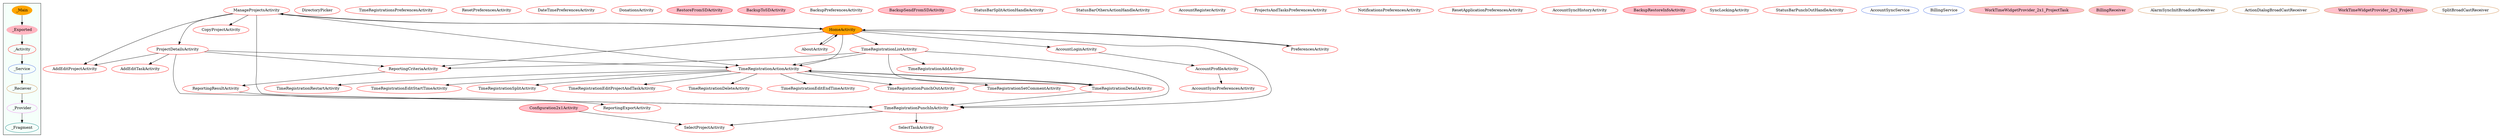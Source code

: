 digraph G {
subgraph cluster_legend{ 
bgcolor=mintcream;
_Activity[color = red];
_Service[color = royalblue];
_Provider[color = violet];
_Reciever[color = peru];
_Fragment[color = teal];
_Main[style=filled, fillcolor=orange, color = mintcream];
_Exported[style=filled, fillcolor=lightpink, color = mintcream];
_Main -> _Exported -> _Activity -> _Service -> _Reciever -> _Provider -> _Fragment; 
}
TimeRegistrationPunchInActivity[color = red];
ReportingResultActivity[color = red];
DirectoryPicker[color = red];
SelectTaskActivity[color = red];
TimeRegistrationsPreferencesActivity[color = red];
TimeRegistrationSplitActivity[color = red];
TimeRegistrationListActivity[color = red];
TimeRegistrationEditProjectAndTaskActivity[color = red];
PreferencesActivity[color = red];
ManageProjectsActivity[color = red];
ResetPreferencesActivity[color = red];
TimeRegistrationDeleteActivity[color = red];
TimeRegistrationEditEndTimeActivity[color = red];
TimeRegistrationActionActivity[color = red];
DateTimePreferencesActivity[color = red];
DonationsActivity[color = red];
RestoreFromSDActivity[style=filled, fillcolor=pink, color = red];
CopyProjectActivity[color = red];
AddEditTaskActivity[color = red];
Configuration2x1Activity[style=filled, fillcolor=pink, color = red];
TimeRegistrationPunchOutActivity[color = red];
AccountSyncPreferencesActivity[color = red];
BackupToSDActivity[style=filled, fillcolor=pink, color = red];
BackupPreferencesActivity[color = red];
BackupSendFromSDActivity[style=filled, fillcolor=pink, color = red];
AboutActivity[color = red];
StatusBarSplitActionHandleActivity[color = red];
ReportingCriteriaActivity[color = red];
TimeRegistrationSetCommentActivity[color = red];
ProjectDetailsActivity[color = red];
SelectProjectActivity[color = red];
TimeRegistrationRestartActivity[color = red];
StatusBarOthersActionHandleActivity[color = red];
TimeRegistrationAddActivity[color = red];
AccountRegisterActivity[color = red];
TimeRegistrationEditStartTimeActivity[color = red];
ProjectsAndTasksPreferencesActivity[color = red];
AccountProfileActivity[color = red];
AddEditProjectActivity[color = red];
NotificationsPreferencesActivity[color = red];
ResetApplicationPreferencesActivity[color = red];
AccountSyncHistoryActivity[color = red];
BackupRestoreInfoActivity[style=filled, fillcolor=pink, color = red];
AccountLoginActivity[color = red];
SyncLockingActivity[color = red];
TimeRegistrationDetailActivity[color = red];
ReportingExportActivity[color = red];
HomeActivity[style=filled, fillcolor=orange, color = red];
StatusBarPunchOutHandleActivity[color = red];
AccountSyncService[color = royalblue];
BillingService[color = royalblue];
WorkTimeWidgetProvider_2x1_ProjectTask[style=filled, fillcolor=pink, color = peru];
BillingReceiver[style=filled, fillcolor=pink, color = peru];
AlarmSyncInitBroadcastReceiver[color = peru];
ActionDialogBroadCastReceiver[color = peru];
WorkTimeWidgetProvider_2x2_Project[style=filled, fillcolor=pink, color = peru];
SplitBroadCastReceiver[color = peru];
TimeRegistrationPunchInActivity->SelectProjectActivity;
TimeRegistrationPunchInActivity->SelectTaskActivity;
ProjectDetailsActivity->AddEditTaskActivity;
ProjectDetailsActivity->ReportingCriteriaActivity;
ProjectDetailsActivity->TimeRegistrationPunchInActivity;
ProjectDetailsActivity->TimeRegistrationActionActivity;
ProjectDetailsActivity->AddEditProjectActivity;
ReportingResultActivity->ReportingExportActivity;
Configuration2x1Activity->SelectProjectActivity;
TimeRegistrationListActivity->ReportingCriteriaActivity;
TimeRegistrationListActivity->TimeRegistrationActionActivity;
TimeRegistrationListActivity->TimeRegistrationAddActivity;
TimeRegistrationListActivity->TimeRegistrationDetailActivity;
TimeRegistrationListActivity->TimeRegistrationPunchInActivity;
AccountLoginActivity->AccountProfileActivity;
PreferencesActivity->HomeActivity;
TimeRegistrationDetailActivity->TimeRegistrationActionActivity;
TimeRegistrationDetailActivity->TimeRegistrationPunchInActivity;
ManageProjectsActivity->CopyProjectActivity;
ManageProjectsActivity->TimeRegistrationActionActivity;
ManageProjectsActivity->ProjectDetailsActivity;
ManageProjectsActivity->TimeRegistrationPunchInActivity;
ManageProjectsActivity->HomeActivity;
ManageProjectsActivity->AddEditProjectActivity;
AboutActivity->HomeActivity;
AccountProfileActivity->AccountSyncPreferencesActivity;
TimeRegistrationActionActivity->TimeRegistrationDeleteActivity;
TimeRegistrationActionActivity->TimeRegistrationPunchOutActivity;
TimeRegistrationActionActivity->TimeRegistrationSplitActivity;
TimeRegistrationActionActivity->TimeRegistrationEditStartTimeActivity;
TimeRegistrationActionActivity->TimeRegistrationSetCommentActivity;
TimeRegistrationActionActivity->TimeRegistrationRestartActivity;
TimeRegistrationActionActivity->TimeRegistrationDetailActivity;
TimeRegistrationActionActivity->TimeRegistrationEditEndTimeActivity;
TimeRegistrationActionActivity->TimeRegistrationEditProjectAndTaskActivity;
ReportingCriteriaActivity->ReportingResultActivity;
HomeActivity->TimeRegistrationListActivity;
HomeActivity->TimeRegistrationPunchInActivity;
HomeActivity->ReportingCriteriaActivity;
HomeActivity->AccountLoginActivity;
HomeActivity->ManageProjectsActivity;
HomeActivity->PreferencesActivity;
HomeActivity->TimeRegistrationActionActivity;
HomeActivity->AboutActivity;
}
